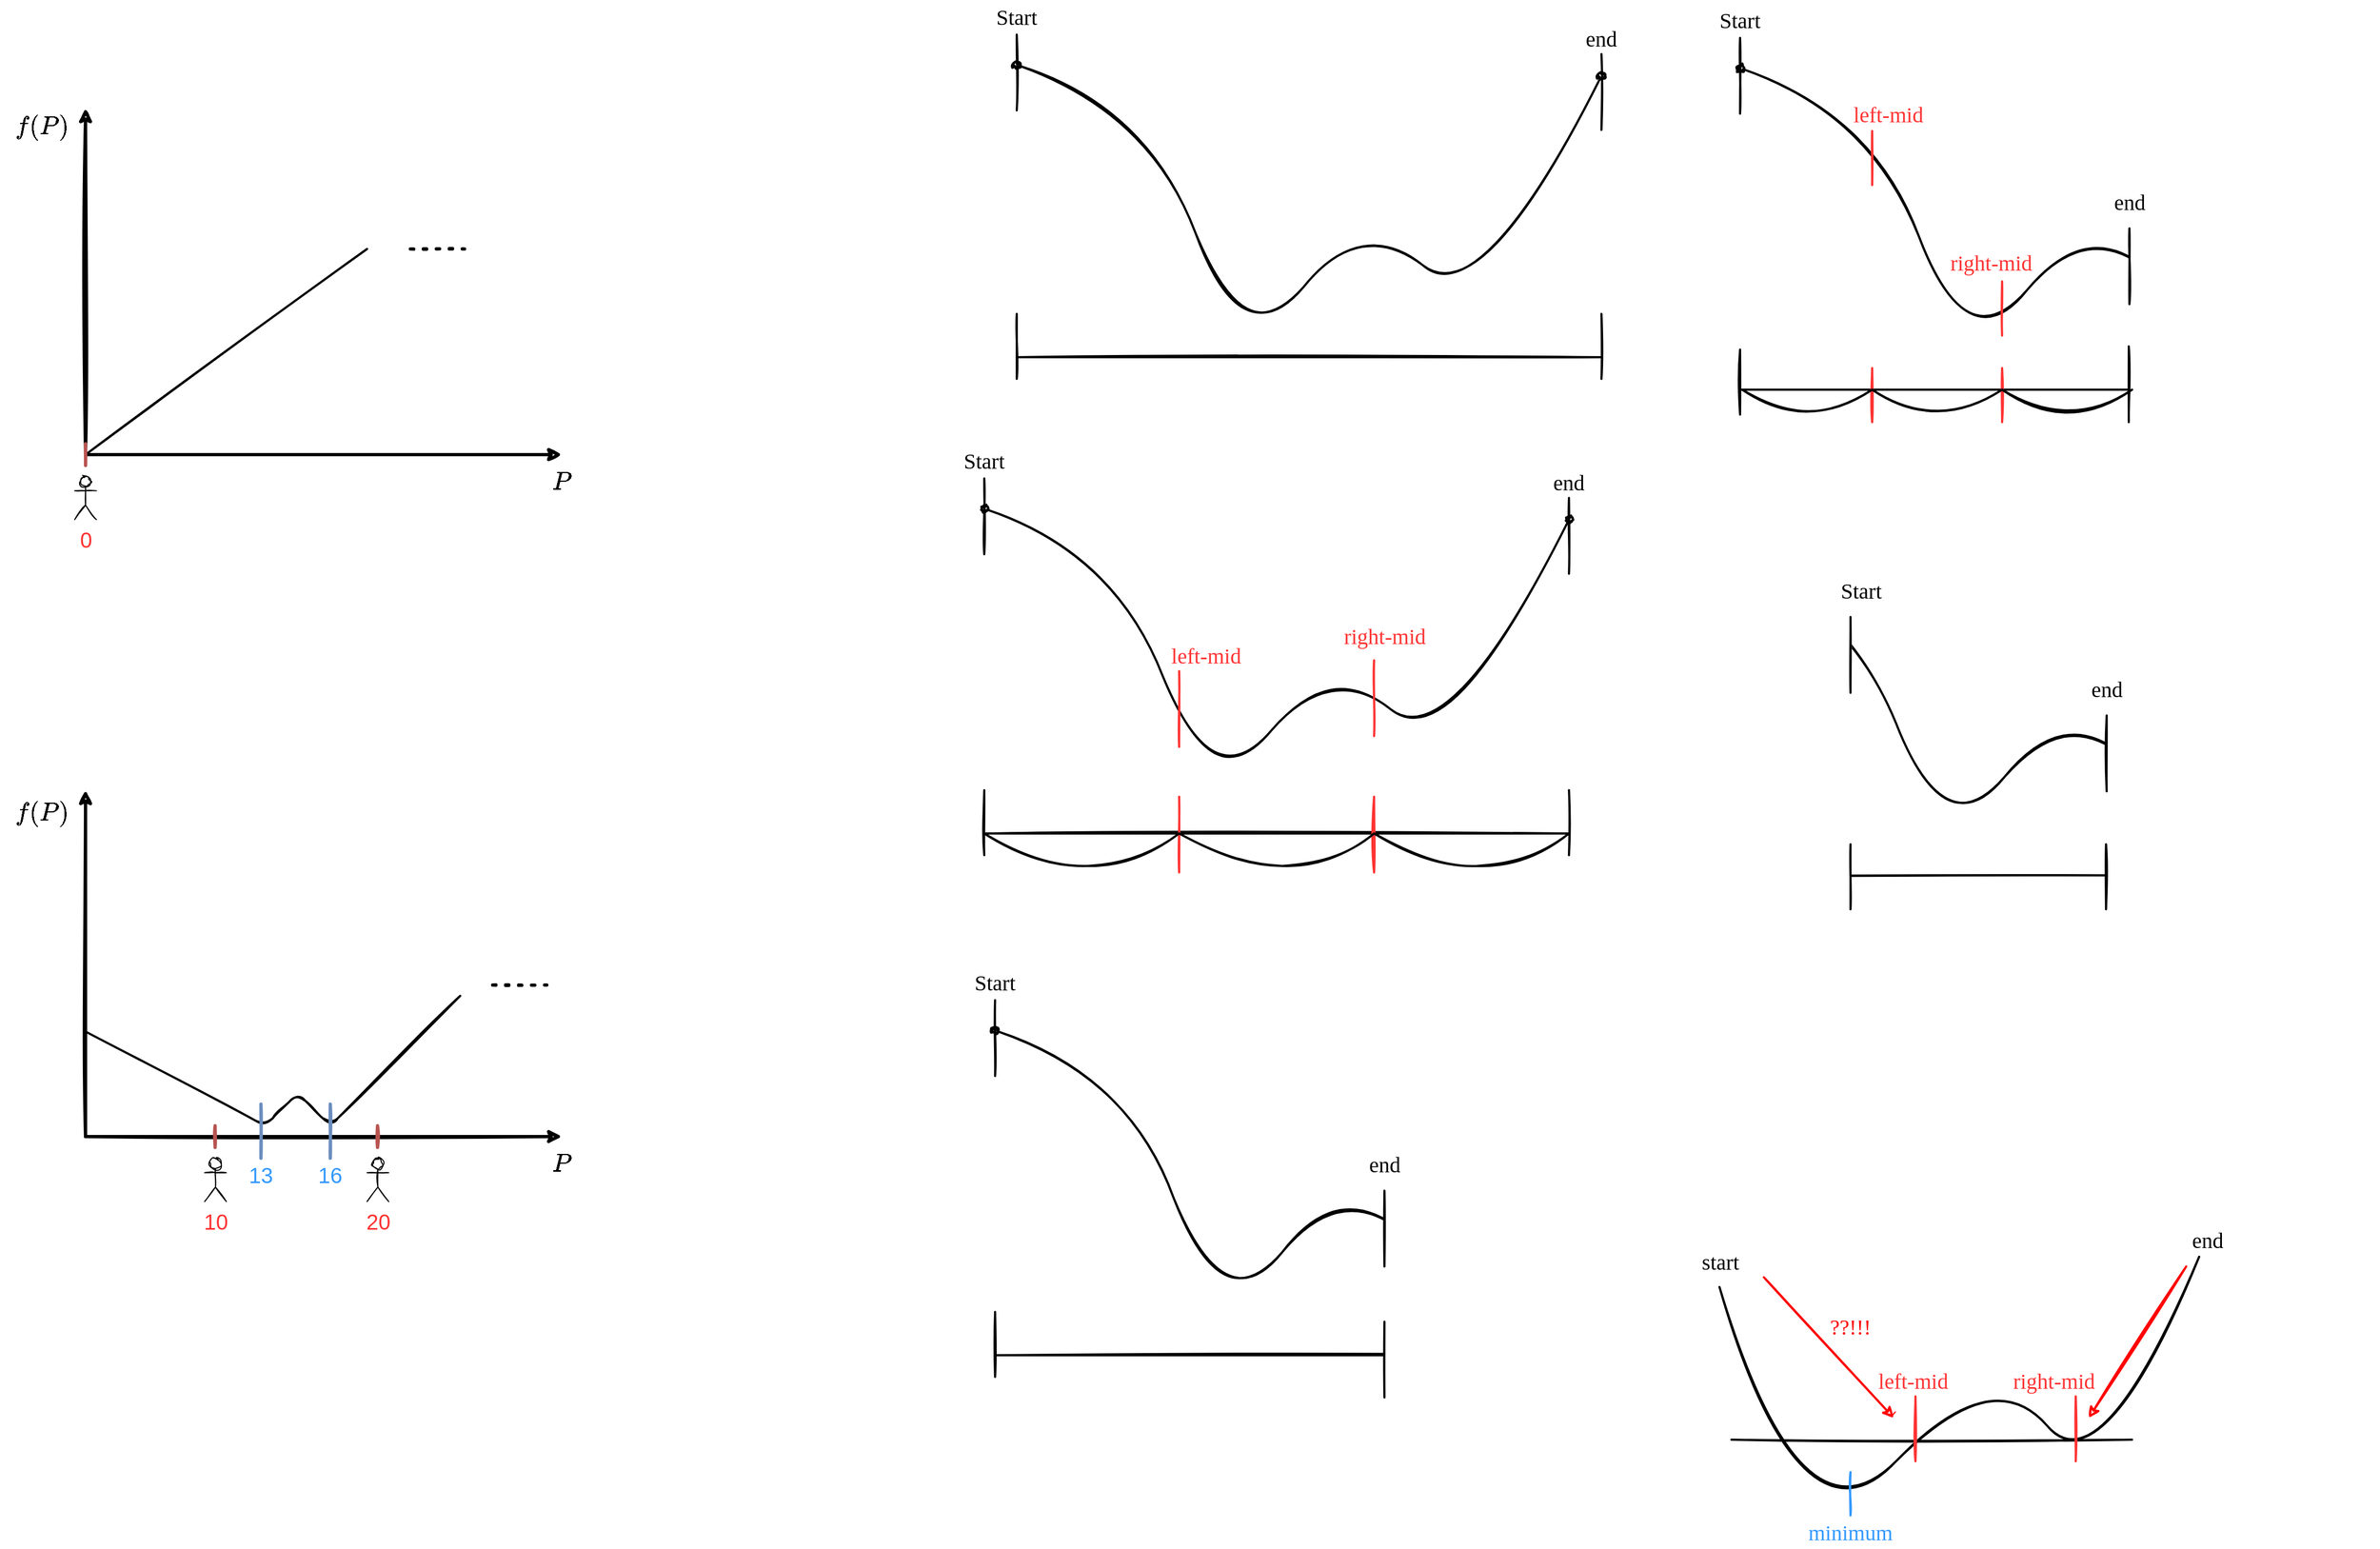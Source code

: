 <mxfile version="16.5.1" type="device"><diagram id="pJmmgKyPdmTOmZ4I_z-B" name="페이지-1"><mxGraphModel dx="716" dy="448" grid="1" gridSize="10" guides="1" tooltips="1" connect="1" arrows="1" fold="1" page="0" pageScale="1" pageWidth="827" pageHeight="1169" math="1" shadow="0"><root><mxCell id="0"/><mxCell id="1" parent="0"/><mxCell id="lRLWym-76nNnTq1Oxf-_-1" value="" style="endArrow=classic;html=1;rounded=0;strokeWidth=3;sketch=1;" edge="1" parent="1"><mxGeometry width="50" height="50" relative="1" as="geometry"><mxPoint x="200" y="440" as="sourcePoint"/><mxPoint x="200" y="120" as="targetPoint"/></mxGeometry></mxCell><mxCell id="lRLWym-76nNnTq1Oxf-_-2" value="" style="endArrow=classic;html=1;rounded=0;strokeWidth=3;sketch=1;" edge="1" parent="1"><mxGeometry width="50" height="50" relative="1" as="geometry"><mxPoint x="200" y="440" as="sourcePoint"/><mxPoint x="640" y="440" as="targetPoint"/></mxGeometry></mxCell><mxCell id="lRLWym-76nNnTq1Oxf-_-3" value="$$f(P)$$" style="text;html=1;strokeColor=none;fillColor=none;align=center;verticalAlign=middle;whiteSpace=wrap;rounded=0;fontSize=20;sketch=1;" vertex="1" parent="1"><mxGeometry x="130" y="122" width="60" height="30" as="geometry"/></mxCell><mxCell id="lRLWym-76nNnTq1Oxf-_-4" value="$$P$$" style="text;html=1;strokeColor=none;fillColor=none;align=center;verticalAlign=middle;whiteSpace=wrap;rounded=0;fontSize=20;sketch=1;" vertex="1" parent="1"><mxGeometry x="610" y="450" width="60" height="30" as="geometry"/></mxCell><mxCell id="lRLWym-76nNnTq1Oxf-_-5" value="" style="endArrow=none;html=1;rounded=0;fontSize=20;strokeWidth=2;sketch=1;" edge="1" parent="1"><mxGeometry width="50" height="50" relative="1" as="geometry"><mxPoint x="200" y="440" as="sourcePoint"/><mxPoint x="460" y="250" as="targetPoint"/></mxGeometry></mxCell><mxCell id="lRLWym-76nNnTq1Oxf-_-6" value="" style="endArrow=none;html=1;rounded=0;fontSize=20;strokeWidth=3;fillColor=#f8cecc;strokeColor=#b85450;sketch=1;" edge="1" parent="1"><mxGeometry width="50" height="50" relative="1" as="geometry"><mxPoint x="200" y="450" as="sourcePoint"/><mxPoint x="200" y="430" as="targetPoint"/></mxGeometry></mxCell><mxCell id="lRLWym-76nNnTq1Oxf-_-7" value="" style="endArrow=classic;html=1;rounded=0;strokeWidth=3;sketch=1;" edge="1" parent="1"><mxGeometry width="50" height="50" relative="1" as="geometry"><mxPoint x="200" y="1070" as="sourcePoint"/><mxPoint x="200" y="750" as="targetPoint"/></mxGeometry></mxCell><mxCell id="lRLWym-76nNnTq1Oxf-_-8" value="" style="endArrow=classic;html=1;rounded=0;strokeWidth=3;sketch=1;" edge="1" parent="1"><mxGeometry width="50" height="50" relative="1" as="geometry"><mxPoint x="200" y="1070" as="sourcePoint"/><mxPoint x="640" y="1070" as="targetPoint"/></mxGeometry></mxCell><mxCell id="lRLWym-76nNnTq1Oxf-_-10" value="$$P$$" style="text;html=1;strokeColor=none;fillColor=none;align=center;verticalAlign=middle;whiteSpace=wrap;rounded=0;fontSize=20;sketch=1;" vertex="1" parent="1"><mxGeometry x="610" y="1080" width="60" height="30" as="geometry"/></mxCell><mxCell id="lRLWym-76nNnTq1Oxf-_-12" value="" style="endArrow=none;html=1;rounded=0;fontSize=20;strokeWidth=3;fillColor=#f8cecc;strokeColor=#b85450;sketch=1;" edge="1" parent="1"><mxGeometry width="50" height="50" relative="1" as="geometry"><mxPoint x="469.66" y="1080" as="sourcePoint"/><mxPoint x="469.66" y="1060" as="targetPoint"/></mxGeometry></mxCell><mxCell id="lRLWym-76nNnTq1Oxf-_-13" value="" style="endArrow=none;html=1;rounded=0;fontSize=20;strokeWidth=3;fillColor=#f8cecc;strokeColor=#b85450;sketch=1;" edge="1" parent="1"><mxGeometry width="50" height="50" relative="1" as="geometry"><mxPoint x="319.66" y="1080" as="sourcePoint"/><mxPoint x="319.66" y="1060" as="targetPoint"/></mxGeometry></mxCell><mxCell id="lRLWym-76nNnTq1Oxf-_-15" value="" style="endArrow=none;dashed=1;html=1;dashPattern=1 3;strokeWidth=3;rounded=0;fontSize=20;sketch=1;" edge="1" parent="1"><mxGeometry width="50" height="50" relative="1" as="geometry"><mxPoint x="500" y="250" as="sourcePoint"/><mxPoint x="550" y="250" as="targetPoint"/></mxGeometry></mxCell><mxCell id="lRLWym-76nNnTq1Oxf-_-19" value="" style="endArrow=none;html=1;fontSize=20;fontColor=#FF3333;strokeWidth=2;rounded=1;sketch=1;" edge="1" parent="1"><mxGeometry width="50" height="50" relative="1" as="geometry"><mxPoint x="200" y="973" as="sourcePoint"/><mxPoint x="546" y="940" as="targetPoint"/><Array as="points"><mxPoint x="366" y="1060"/><mxPoint x="396" y="1030"/><mxPoint x="426" y="1060"/></Array></mxGeometry></mxCell><mxCell id="lRLWym-76nNnTq1Oxf-_-21" value="" style="endArrow=none;dashed=1;html=1;dashPattern=1 3;strokeWidth=3;rounded=0;fontSize=20;sketch=1;" edge="1" parent="1"><mxGeometry width="50" height="50" relative="1" as="geometry"><mxPoint x="576" y="930" as="sourcePoint"/><mxPoint x="626" y="930" as="targetPoint"/></mxGeometry></mxCell><mxCell id="lRLWym-76nNnTq1Oxf-_-23" value="0" style="shape=umlActor;verticalLabelPosition=bottom;verticalAlign=top;html=1;outlineConnect=0;fontSize=20;fontColor=#FF3333;sketch=1;" vertex="1" parent="1"><mxGeometry x="190" y="460" width="20" height="40" as="geometry"/></mxCell><mxCell id="lRLWym-76nNnTq1Oxf-_-24" value="10" style="shape=umlActor;verticalLabelPosition=bottom;verticalAlign=top;html=1;outlineConnect=0;fontSize=20;fontColor=#FF3333;sketch=1;" vertex="1" parent="1"><mxGeometry x="310" y="1090" width="20" height="40" as="geometry"/></mxCell><mxCell id="lRLWym-76nNnTq1Oxf-_-25" value="20" style="shape=umlActor;verticalLabelPosition=bottom;verticalAlign=top;html=1;outlineConnect=0;fontSize=20;fontColor=#FF3333;sketch=1;" vertex="1" parent="1"><mxGeometry x="460" y="1090" width="20" height="40" as="geometry"/></mxCell><mxCell id="lRLWym-76nNnTq1Oxf-_-26" value="" style="endArrow=none;html=1;rounded=1;fontSize=20;fontColor=#FF3333;strokeWidth=3;fillColor=#dae8fc;strokeColor=#6c8ebf;sketch=1;" edge="1" parent="1"><mxGeometry width="50" height="50" relative="1" as="geometry"><mxPoint x="362" y="1090" as="sourcePoint"/><mxPoint x="362" y="1040" as="targetPoint"/></mxGeometry></mxCell><mxCell id="lRLWym-76nNnTq1Oxf-_-27" value="" style="endArrow=none;html=1;rounded=1;fontSize=20;fontColor=#FF3333;strokeWidth=3;fillColor=#dae8fc;strokeColor=#6c8ebf;sketch=1;" edge="1" parent="1"><mxGeometry width="50" height="50" relative="1" as="geometry"><mxPoint x="426" y="1090" as="sourcePoint"/><mxPoint x="426" y="1040" as="targetPoint"/></mxGeometry></mxCell><mxCell id="lRLWym-76nNnTq1Oxf-_-28" value="13" style="text;html=1;strokeColor=none;fillColor=none;align=center;verticalAlign=middle;whiteSpace=wrap;rounded=0;fontSize=20;fontColor=#3399FF;sketch=1;" vertex="1" parent="1"><mxGeometry x="332" y="1090" width="60" height="30" as="geometry"/></mxCell><mxCell id="lRLWym-76nNnTq1Oxf-_-29" value="16" style="text;html=1;strokeColor=none;fillColor=none;align=center;verticalAlign=middle;whiteSpace=wrap;rounded=0;fontSize=20;fontColor=#3399FF;sketch=1;" vertex="1" parent="1"><mxGeometry x="396" y="1090" width="60" height="30" as="geometry"/></mxCell><mxCell id="lRLWym-76nNnTq1Oxf-_-30" value="$$f(P)$$" style="text;html=1;strokeColor=none;fillColor=none;align=center;verticalAlign=middle;whiteSpace=wrap;rounded=0;fontSize=20;sketch=1;" vertex="1" parent="1"><mxGeometry x="130" y="756" width="60" height="30" as="geometry"/></mxCell><mxCell id="lRLWym-76nNnTq1Oxf-_-32" value="" style="curved=1;endArrow=oval;html=1;rounded=1;fontSize=20;fontColor=#3399FF;strokeWidth=2;endFill=1;startArrow=oval;startFill=1;sketch=1;" edge="1" parent="1"><mxGeometry width="50" height="50" relative="1" as="geometry"><mxPoint x="1060" y="80" as="sourcePoint"/><mxPoint x="1600" y="90" as="targetPoint"/><Array as="points"><mxPoint x="1180" y="120"/><mxPoint x="1270" y="350"/><mxPoint x="1380" y="220"/><mxPoint x="1490" y="310"/></Array></mxGeometry></mxCell><mxCell id="lRLWym-76nNnTq1Oxf-_-33" value="" style="endArrow=none;html=1;rounded=1;fontSize=20;fontColor=#3399FF;strokeWidth=2;sketch=1;" edge="1" parent="1"><mxGeometry width="50" height="50" relative="1" as="geometry"><mxPoint x="1060" y="122" as="sourcePoint"/><mxPoint x="1060" y="52" as="targetPoint"/></mxGeometry></mxCell><mxCell id="lRLWym-76nNnTq1Oxf-_-34" value="" style="endArrow=none;html=1;rounded=1;fontSize=20;fontColor=#3399FF;strokeWidth=2;sketch=1;" edge="1" parent="1"><mxGeometry width="50" height="50" relative="1" as="geometry"><mxPoint x="1600" y="140" as="sourcePoint"/><mxPoint x="1600" y="70" as="targetPoint"/></mxGeometry></mxCell><mxCell id="lRLWym-76nNnTq1Oxf-_-35" value="Start" style="text;html=1;strokeColor=none;fillColor=none;align=center;verticalAlign=middle;whiteSpace=wrap;rounded=0;fontSize=20;fontColor=#000000;fontFamily=Comic Sans MS;sketch=1;" vertex="1" parent="1"><mxGeometry x="1030" y="20" width="60" height="30" as="geometry"/></mxCell><mxCell id="lRLWym-76nNnTq1Oxf-_-36" value="end" style="text;html=1;strokeColor=none;fillColor=none;align=center;verticalAlign=middle;whiteSpace=wrap;rounded=0;fontSize=20;fontColor=#000000;fontFamily=Comic Sans MS;sketch=1;" vertex="1" parent="1"><mxGeometry x="1570" y="40" width="60" height="30" as="geometry"/></mxCell><mxCell id="lRLWym-76nNnTq1Oxf-_-41" value="" style="curved=1;endArrow=oval;html=1;rounded=1;fontSize=20;fontColor=#3399FF;strokeWidth=2;endFill=1;startArrow=oval;startFill=1;sketch=1;" edge="1" parent="1"><mxGeometry width="50" height="50" relative="1" as="geometry"><mxPoint x="1030" y="490" as="sourcePoint"/><mxPoint x="1570" y="500" as="targetPoint"/><Array as="points"><mxPoint x="1150" y="530"/><mxPoint x="1240" y="760"/><mxPoint x="1350" y="630"/><mxPoint x="1460" y="720"/></Array></mxGeometry></mxCell><mxCell id="lRLWym-76nNnTq1Oxf-_-42" value="" style="endArrow=none;html=1;rounded=1;fontSize=20;fontColor=#3399FF;strokeWidth=2;sketch=1;" edge="1" parent="1"><mxGeometry width="50" height="50" relative="1" as="geometry"><mxPoint x="1030" y="532" as="sourcePoint"/><mxPoint x="1030" y="462" as="targetPoint"/></mxGeometry></mxCell><mxCell id="lRLWym-76nNnTq1Oxf-_-43" value="" style="endArrow=none;html=1;rounded=1;fontSize=20;fontColor=#3399FF;strokeWidth=2;sketch=1;" edge="1" parent="1"><mxGeometry width="50" height="50" relative="1" as="geometry"><mxPoint x="1570" y="550" as="sourcePoint"/><mxPoint x="1570" y="480" as="targetPoint"/></mxGeometry></mxCell><mxCell id="lRLWym-76nNnTq1Oxf-_-44" value="Start" style="text;html=1;strokeColor=none;fillColor=none;align=center;verticalAlign=middle;whiteSpace=wrap;rounded=0;fontSize=20;fontColor=#000000;fontFamily=Comic Sans MS;sketch=1;" vertex="1" parent="1"><mxGeometry x="1000" y="430" width="60" height="30" as="geometry"/></mxCell><mxCell id="lRLWym-76nNnTq1Oxf-_-45" value="end" style="text;html=1;strokeColor=none;fillColor=none;align=center;verticalAlign=middle;whiteSpace=wrap;rounded=0;fontSize=20;fontColor=#000000;fontFamily=Comic Sans MS;sketch=1;" vertex="1" parent="1"><mxGeometry x="1540" y="450" width="60" height="30" as="geometry"/></mxCell><mxCell id="lRLWym-76nNnTq1Oxf-_-46" value="" style="endArrow=none;html=1;rounded=1;fontFamily=Comic Sans MS;fontSize=20;fontColor=#000000;strokeWidth=2;fillColor=#f8cecc;strokeColor=#FF3333;sketch=1;" edge="1" parent="1"><mxGeometry width="50" height="50" relative="1" as="geometry"><mxPoint x="1210" y="710" as="sourcePoint"/><mxPoint x="1210" y="640" as="targetPoint"/></mxGeometry></mxCell><mxCell id="lRLWym-76nNnTq1Oxf-_-47" value="" style="endArrow=none;html=1;rounded=1;fontFamily=Comic Sans MS;fontSize=20;fontColor=#000000;strokeWidth=2;fillColor=#f8cecc;strokeColor=#FF3333;sketch=1;" edge="1" parent="1"><mxGeometry width="50" height="50" relative="1" as="geometry"><mxPoint x="1390" y="700" as="sourcePoint"/><mxPoint x="1390" y="630" as="targetPoint"/></mxGeometry></mxCell><mxCell id="lRLWym-76nNnTq1Oxf-_-48" value="left-mid" style="text;html=1;strokeColor=none;fillColor=none;align=center;verticalAlign=middle;whiteSpace=wrap;rounded=0;fontSize=20;fontColor=#FF3333;fontFamily=Comic Sans MS;sketch=1;" vertex="1" parent="1"><mxGeometry x="1190" y="610" width="90" height="30" as="geometry"/></mxCell><mxCell id="lRLWym-76nNnTq1Oxf-_-49" value="right-mid" style="text;html=1;strokeColor=none;fillColor=none;align=center;verticalAlign=middle;whiteSpace=wrap;rounded=0;fontSize=20;fontColor=#FF3333;fontFamily=Comic Sans MS;sketch=1;" vertex="1" parent="1"><mxGeometry x="1350" y="592" width="100" height="30" as="geometry"/></mxCell><mxCell id="lRLWym-76nNnTq1Oxf-_-50" value="" style="endArrow=none;html=1;rounded=1;fontFamily=Comic Sans MS;fontSize=20;fontColor=#FF3333;strokeColor=#000000;strokeWidth=2;sketch=1;" edge="1" parent="1"><mxGeometry width="50" height="50" relative="1" as="geometry"><mxPoint x="1060" y="370" as="sourcePoint"/><mxPoint x="1060" y="310" as="targetPoint"/></mxGeometry></mxCell><mxCell id="lRLWym-76nNnTq1Oxf-_-51" value="" style="endArrow=none;html=1;rounded=1;fontFamily=Comic Sans MS;fontSize=20;fontColor=#FF3333;strokeColor=#000000;strokeWidth=2;sketch=1;" edge="1" parent="1"><mxGeometry width="50" height="50" relative="1" as="geometry"><mxPoint x="1600" y="370.0" as="sourcePoint"/><mxPoint x="1600" y="310" as="targetPoint"/></mxGeometry></mxCell><mxCell id="lRLWym-76nNnTq1Oxf-_-52" value="" style="endArrow=none;html=1;rounded=1;fontFamily=Comic Sans MS;fontSize=20;fontColor=#FF3333;strokeColor=#000000;strokeWidth=2;sketch=1;" edge="1" parent="1"><mxGeometry width="50" height="50" relative="1" as="geometry"><mxPoint x="1600" y="350" as="sourcePoint"/><mxPoint x="1060" y="350" as="targetPoint"/></mxGeometry></mxCell><mxCell id="lRLWym-76nNnTq1Oxf-_-53" value="" style="endArrow=none;html=1;rounded=1;fontFamily=Comic Sans MS;fontSize=20;fontColor=#FF3333;strokeColor=#000000;strokeWidth=2;sketch=1;" edge="1" parent="1"><mxGeometry width="50" height="50" relative="1" as="geometry"><mxPoint x="1030" y="810.0" as="sourcePoint"/><mxPoint x="1030" y="750" as="targetPoint"/></mxGeometry></mxCell><mxCell id="lRLWym-76nNnTq1Oxf-_-54" value="" style="endArrow=none;html=1;rounded=1;fontFamily=Comic Sans MS;fontSize=20;fontColor=#FF3333;strokeColor=#000000;strokeWidth=2;sketch=1;" edge="1" parent="1"><mxGeometry width="50" height="50" relative="1" as="geometry"><mxPoint x="1570" y="810.0" as="sourcePoint"/><mxPoint x="1570" y="750" as="targetPoint"/></mxGeometry></mxCell><mxCell id="lRLWym-76nNnTq1Oxf-_-55" value="" style="endArrow=none;html=1;rounded=1;fontFamily=Comic Sans MS;fontSize=20;fontColor=#FF3333;strokeColor=#000000;strokeWidth=2;sketch=1;" edge="1" parent="1"><mxGeometry width="50" height="50" relative="1" as="geometry"><mxPoint x="1570" y="790.0" as="sourcePoint"/><mxPoint x="1030" y="790.0" as="targetPoint"/></mxGeometry></mxCell><mxCell id="lRLWym-76nNnTq1Oxf-_-59" value="" style="endArrow=none;html=1;rounded=1;fontFamily=Comic Sans MS;fontSize=20;fontColor=#000000;strokeWidth=2;fillColor=#f8cecc;strokeColor=#FF3333;sketch=1;" edge="1" parent="1"><mxGeometry width="50" height="50" relative="1" as="geometry"><mxPoint x="1210" y="826" as="sourcePoint"/><mxPoint x="1210" y="756" as="targetPoint"/></mxGeometry></mxCell><mxCell id="lRLWym-76nNnTq1Oxf-_-60" value="" style="endArrow=none;html=1;rounded=1;fontFamily=Comic Sans MS;fontSize=20;fontColor=#000000;strokeWidth=2;fillColor=#f8cecc;strokeColor=#FF3333;sketch=1;" edge="1" parent="1"><mxGeometry width="50" height="50" relative="1" as="geometry"><mxPoint x="1390" y="826" as="sourcePoint"/><mxPoint x="1390" y="756" as="targetPoint"/></mxGeometry></mxCell><mxCell id="lRLWym-76nNnTq1Oxf-_-61" value="" style="curved=1;endArrow=none;html=1;rounded=1;fontFamily=Comic Sans MS;fontSize=20;fontColor=#FF3333;strokeColor=#000000;strokeWidth=2;endFill=0;sketch=1;" edge="1" parent="1"><mxGeometry width="50" height="50" relative="1" as="geometry"><mxPoint x="1030" y="790" as="sourcePoint"/><mxPoint x="1210" y="790" as="targetPoint"/><Array as="points"><mxPoint x="1080" y="820"/><mxPoint x="1170" y="820"/></Array></mxGeometry></mxCell><mxCell id="lRLWym-76nNnTq1Oxf-_-63" value="" style="curved=1;endArrow=none;html=1;rounded=1;fontFamily=Comic Sans MS;fontSize=20;fontColor=#FF3333;strokeColor=#000000;strokeWidth=2;endFill=0;sketch=1;" edge="1" parent="1"><mxGeometry width="50" height="50" relative="1" as="geometry"><mxPoint x="1210" y="790" as="sourcePoint"/><mxPoint x="1390" y="790" as="targetPoint"/><Array as="points"><mxPoint x="1260" y="820"/><mxPoint x="1350" y="820"/></Array></mxGeometry></mxCell><mxCell id="lRLWym-76nNnTq1Oxf-_-64" value="" style="curved=1;endArrow=none;html=1;rounded=1;fontFamily=Comic Sans MS;fontSize=20;fontColor=#FF3333;strokeColor=#000000;strokeWidth=2;endFill=0;sketch=1;" edge="1" parent="1"><mxGeometry width="50" height="50" relative="1" as="geometry"><mxPoint x="1390" y="790" as="sourcePoint"/><mxPoint x="1570" y="790" as="targetPoint"/><Array as="points"><mxPoint x="1440" y="820"/><mxPoint x="1530" y="820"/></Array></mxGeometry></mxCell><mxCell id="lRLWym-76nNnTq1Oxf-_-84" value="" style="curved=1;endArrow=oval;html=1;rounded=1;fontSize=20;fontColor=#3399FF;strokeWidth=2;endFill=1;startArrow=oval;startFill=1;sketch=1;" edge="1" parent="1"><mxGeometry width="50" height="50" relative="1" as="geometry"><mxPoint x="1040" y="972" as="sourcePoint"/><mxPoint x="1580" y="982" as="targetPoint"/><Array as="points"><mxPoint x="1160" y="1012"/><mxPoint x="1250" y="1242"/><mxPoint x="1360" y="1112"/><mxPoint x="1470" y="1202"/></Array></mxGeometry></mxCell><mxCell id="lRLWym-76nNnTq1Oxf-_-85" value="" style="endArrow=none;html=1;rounded=1;fontSize=20;fontColor=#3399FF;strokeWidth=2;sketch=1;" edge="1" parent="1"><mxGeometry width="50" height="50" relative="1" as="geometry"><mxPoint x="1040" y="1014" as="sourcePoint"/><mxPoint x="1040" y="944" as="targetPoint"/></mxGeometry></mxCell><mxCell id="lRLWym-76nNnTq1Oxf-_-87" value="Start" style="text;html=1;strokeColor=none;fillColor=none;align=center;verticalAlign=middle;whiteSpace=wrap;rounded=0;fontSize=20;fontColor=#000000;fontFamily=Comic Sans MS;sketch=1;" vertex="1" parent="1"><mxGeometry x="1010" y="912" width="60" height="30" as="geometry"/></mxCell><mxCell id="lRLWym-76nNnTq1Oxf-_-93" value="" style="endArrow=none;html=1;rounded=1;fontFamily=Comic Sans MS;fontSize=20;fontColor=#FF3333;strokeColor=#000000;strokeWidth=2;sketch=1;" edge="1" parent="1"><mxGeometry width="50" height="50" relative="1" as="geometry"><mxPoint x="1040" y="1292" as="sourcePoint"/><mxPoint x="1040" y="1232" as="targetPoint"/></mxGeometry></mxCell><mxCell id="lRLWym-76nNnTq1Oxf-_-94" value="" style="endArrow=none;html=1;rounded=1;fontFamily=Comic Sans MS;fontSize=20;fontColor=#FF3333;strokeColor=#000000;strokeWidth=2;sketch=1;" edge="1" parent="1"><mxGeometry width="50" height="50" relative="1" as="geometry"><mxPoint x="1580" y="1292" as="sourcePoint"/><mxPoint x="1580" y="1232" as="targetPoint"/></mxGeometry></mxCell><mxCell id="lRLWym-76nNnTq1Oxf-_-95" value="" style="endArrow=none;html=1;rounded=1;fontFamily=Comic Sans MS;fontSize=20;fontColor=#FF3333;strokeColor=#000000;strokeWidth=2;sketch=1;" edge="1" parent="1"><mxGeometry width="50" height="50" relative="1" as="geometry"><mxPoint x="1580" y="1272" as="sourcePoint"/><mxPoint x="1040" y="1272" as="targetPoint"/></mxGeometry></mxCell><mxCell id="lRLWym-76nNnTq1Oxf-_-100" value="" style="curved=1;endArrow=none;html=1;rounded=1;fontFamily=Comic Sans MS;fontSize=20;fontColor=#FF3333;strokeColor=#000000;strokeWidth=2;endFill=0;sketch=1;" edge="1" parent="1"><mxGeometry width="50" height="50" relative="1" as="geometry"><mxPoint x="1400" y="1272" as="sourcePoint"/><mxPoint x="1580" y="1272" as="targetPoint"/><Array as="points"><mxPoint x="1450" y="1302"/><mxPoint x="1540" y="1302"/></Array></mxGeometry></mxCell><mxCell id="lRLWym-76nNnTq1Oxf-_-101" value="" style="rounded=0;whiteSpace=wrap;html=1;fontFamily=Comic Sans MS;fontSize=20;fontColor=#000000;strokeColor=none;sketch=1;" vertex="1" parent="1"><mxGeometry x="1399" y="965" width="231" height="372" as="geometry"/></mxCell><mxCell id="lRLWym-76nNnTq1Oxf-_-86" value="" style="endArrow=none;html=1;rounded=1;fontSize=20;fontColor=#3399FF;strokeWidth=2;sketch=1;" edge="1" parent="1"><mxGeometry width="50" height="50" relative="1" as="geometry"><mxPoint x="1399.58" y="1190" as="sourcePoint"/><mxPoint x="1399.58" y="1120" as="targetPoint"/></mxGeometry></mxCell><mxCell id="lRLWym-76nNnTq1Oxf-_-92" value="end" style="text;html=1;strokeColor=none;fillColor=none;align=center;verticalAlign=middle;whiteSpace=wrap;rounded=0;fontSize=20;fontColor=#000000;fontFamily=Comic Sans MS;sketch=1;" vertex="1" parent="1"><mxGeometry x="1350" y="1080" width="100" height="30" as="geometry"/></mxCell><mxCell id="lRLWym-76nNnTq1Oxf-_-102" value="" style="endArrow=none;html=1;rounded=1;fontSize=20;fontColor=#3399FF;strokeWidth=2;sketch=1;" edge="1" parent="1"><mxGeometry width="50" height="50" relative="1" as="geometry"><mxPoint x="1399.58" y="1311" as="sourcePoint"/><mxPoint x="1399.58" y="1241" as="targetPoint"/></mxGeometry></mxCell><mxCell id="lRLWym-76nNnTq1Oxf-_-103" value="" style="curved=1;endArrow=oval;html=1;rounded=1;fontSize=20;fontColor=#3399FF;strokeWidth=2;endFill=1;startArrow=oval;startFill=1;sketch=1;" edge="1" parent="1"><mxGeometry width="50" height="50" relative="1" as="geometry"><mxPoint x="1728" y="83" as="sourcePoint"/><mxPoint x="2268" y="93" as="targetPoint"/><Array as="points"><mxPoint x="1848" y="123"/><mxPoint x="1938" y="353"/><mxPoint x="2048" y="223"/><mxPoint x="2158" y="313"/></Array></mxGeometry></mxCell><mxCell id="lRLWym-76nNnTq1Oxf-_-104" value="" style="endArrow=none;html=1;rounded=1;fontSize=20;fontColor=#3399FF;strokeWidth=2;sketch=1;" edge="1" parent="1"><mxGeometry width="50" height="50" relative="1" as="geometry"><mxPoint x="1728" y="125" as="sourcePoint"/><mxPoint x="1728" y="55" as="targetPoint"/></mxGeometry></mxCell><mxCell id="lRLWym-76nNnTq1Oxf-_-105" value="Start" style="text;html=1;strokeColor=none;fillColor=none;align=center;verticalAlign=middle;whiteSpace=wrap;rounded=0;fontSize=20;fontColor=#000000;fontFamily=Comic Sans MS;sketch=1;" vertex="1" parent="1"><mxGeometry x="1698" y="23" width="60" height="30" as="geometry"/></mxCell><mxCell id="lRLWym-76nNnTq1Oxf-_-106" value="" style="endArrow=none;html=1;rounded=1;fontFamily=Comic Sans MS;fontSize=20;fontColor=#FF3333;strokeColor=#000000;strokeWidth=2;sketch=1;" edge="1" parent="1"><mxGeometry width="50" height="50" relative="1" as="geometry"><mxPoint x="1728" y="403" as="sourcePoint"/><mxPoint x="1728" y="343" as="targetPoint"/></mxGeometry></mxCell><mxCell id="lRLWym-76nNnTq1Oxf-_-107" value="" style="endArrow=none;html=1;rounded=1;fontFamily=Comic Sans MS;fontSize=20;fontColor=#FF3333;strokeColor=#000000;strokeWidth=2;sketch=1;" edge="1" parent="1"><mxGeometry width="50" height="50" relative="1" as="geometry"><mxPoint x="2268" y="403" as="sourcePoint"/><mxPoint x="2268" y="343" as="targetPoint"/></mxGeometry></mxCell><mxCell id="lRLWym-76nNnTq1Oxf-_-108" value="" style="endArrow=none;html=1;rounded=1;fontFamily=Comic Sans MS;fontSize=20;fontColor=#FF3333;strokeColor=#000000;strokeWidth=2;sketch=1;" edge="1" parent="1"><mxGeometry width="50" height="50" relative="1" as="geometry"><mxPoint x="2268" y="380" as="sourcePoint"/><mxPoint x="1728" y="380" as="targetPoint"/></mxGeometry></mxCell><mxCell id="lRLWym-76nNnTq1Oxf-_-109" value="" style="curved=1;endArrow=none;html=1;rounded=1;fontFamily=Comic Sans MS;fontSize=20;fontColor=#FF3333;strokeColor=#000000;strokeWidth=2;endFill=0;sketch=1;" edge="1" parent="1"><mxGeometry width="50" height="50" relative="1" as="geometry"><mxPoint x="2088" y="383" as="sourcePoint"/><mxPoint x="2268" y="383" as="targetPoint"/><Array as="points"><mxPoint x="2138" y="413"/><mxPoint x="2228" y="413"/></Array></mxGeometry></mxCell><mxCell id="lRLWym-76nNnTq1Oxf-_-110" value="" style="rounded=0;whiteSpace=wrap;html=1;fontFamily=Comic Sans MS;fontSize=20;fontColor=#000000;strokeColor=none;sketch=1;" vertex="1" parent="1"><mxGeometry x="2087" y="76" width="231" height="372" as="geometry"/></mxCell><mxCell id="lRLWym-76nNnTq1Oxf-_-111" value="" style="endArrow=none;html=1;rounded=1;fontSize=20;fontColor=#3399FF;strokeWidth=2;sketch=1;" edge="1" parent="1"><mxGeometry width="50" height="50" relative="1" as="geometry"><mxPoint x="2087.58" y="301" as="sourcePoint"/><mxPoint x="2087.58" y="231" as="targetPoint"/></mxGeometry></mxCell><mxCell id="lRLWym-76nNnTq1Oxf-_-112" value="end" style="text;html=1;strokeColor=none;fillColor=none;align=center;verticalAlign=middle;whiteSpace=wrap;rounded=0;fontSize=20;fontColor=#000000;fontFamily=Comic Sans MS;sketch=1;" vertex="1" parent="1"><mxGeometry x="2038" y="191" width="100" height="30" as="geometry"/></mxCell><mxCell id="lRLWym-76nNnTq1Oxf-_-113" value="" style="endArrow=none;html=1;rounded=1;fontSize=20;fontColor=#3399FF;strokeWidth=2;sketch=1;" edge="1" parent="1"><mxGeometry width="50" height="50" relative="1" as="geometry"><mxPoint x="2087" y="410" as="sourcePoint"/><mxPoint x="2087" y="340" as="targetPoint"/></mxGeometry></mxCell><mxCell id="lRLWym-76nNnTq1Oxf-_-114" value="" style="endArrow=none;html=1;rounded=1;fontFamily=Comic Sans MS;fontSize=20;fontColor=#000000;strokeColor=#FF3333;strokeWidth=2;fillColor=#f8cecc;sketch=1;" edge="1" parent="1"><mxGeometry width="50" height="50" relative="1" as="geometry"><mxPoint x="1850" y="410" as="sourcePoint"/><mxPoint x="1850" y="360" as="targetPoint"/></mxGeometry></mxCell><mxCell id="lRLWym-76nNnTq1Oxf-_-115" value="" style="endArrow=none;html=1;rounded=1;fontFamily=Comic Sans MS;fontSize=20;fontColor=#000000;strokeColor=#FF3333;strokeWidth=2;fillColor=#f8cecc;sketch=1;" edge="1" parent="1"><mxGeometry width="50" height="50" relative="1" as="geometry"><mxPoint x="1970" y="410" as="sourcePoint"/><mxPoint x="1970" y="360" as="targetPoint"/></mxGeometry></mxCell><mxCell id="lRLWym-76nNnTq1Oxf-_-116" value="" style="curved=1;endArrow=none;html=1;rounded=1;fontFamily=Comic Sans MS;fontSize=20;fontColor=#000000;strokeColor=#000000;strokeWidth=2;endFill=0;sketch=1;" edge="1" parent="1"><mxGeometry width="50" height="50" relative="1" as="geometry"><mxPoint x="1730" y="380" as="sourcePoint"/><mxPoint x="1850" y="380" as="targetPoint"/><Array as="points"><mxPoint x="1790" y="420"/></Array></mxGeometry></mxCell><mxCell id="lRLWym-76nNnTq1Oxf-_-117" value="" style="curved=1;endArrow=none;html=1;rounded=1;fontFamily=Comic Sans MS;fontSize=20;fontColor=#000000;strokeColor=#000000;strokeWidth=2;endFill=0;sketch=1;" edge="1" parent="1"><mxGeometry width="50" height="50" relative="1" as="geometry"><mxPoint x="1850" y="380" as="sourcePoint"/><mxPoint x="1970" y="380" as="targetPoint"/><Array as="points"><mxPoint x="1910" y="420"/></Array></mxGeometry></mxCell><mxCell id="lRLWym-76nNnTq1Oxf-_-118" value="" style="curved=1;endArrow=none;html=1;rounded=1;fontFamily=Comic Sans MS;fontSize=20;fontColor=#000000;strokeColor=#000000;strokeWidth=2;endFill=0;sketch=1;" edge="1" parent="1"><mxGeometry width="50" height="50" relative="1" as="geometry"><mxPoint x="1970" y="380" as="sourcePoint"/><mxPoint x="2090" y="380" as="targetPoint"/><Array as="points"><mxPoint x="2030" y="420"/></Array></mxGeometry></mxCell><mxCell id="lRLWym-76nNnTq1Oxf-_-119" value="" style="endArrow=none;html=1;rounded=1;fontFamily=Comic Sans MS;fontSize=20;fontColor=#000000;strokeColor=#FF3333;strokeWidth=2;fillColor=#f8cecc;sketch=1;" edge="1" parent="1"><mxGeometry width="50" height="50" relative="1" as="geometry"><mxPoint x="1850" y="191" as="sourcePoint"/><mxPoint x="1850" y="141" as="targetPoint"/></mxGeometry></mxCell><mxCell id="lRLWym-76nNnTq1Oxf-_-120" value="" style="endArrow=none;html=1;rounded=1;fontFamily=Comic Sans MS;fontSize=20;fontColor=#000000;strokeColor=#FF3333;strokeWidth=2;fillColor=#f8cecc;sketch=1;" edge="1" parent="1"><mxGeometry width="50" height="50" relative="1" as="geometry"><mxPoint x="1970" y="330" as="sourcePoint"/><mxPoint x="1970" y="280" as="targetPoint"/></mxGeometry></mxCell><mxCell id="lRLWym-76nNnTq1Oxf-_-121" value="left-mid" style="text;html=1;strokeColor=none;fillColor=none;align=center;verticalAlign=middle;whiteSpace=wrap;rounded=0;fontSize=20;fontColor=#FF3333;fontFamily=Comic Sans MS;sketch=1;" vertex="1" parent="1"><mxGeometry x="1820" y="110" width="90" height="30" as="geometry"/></mxCell><mxCell id="lRLWym-76nNnTq1Oxf-_-122" value="right-mid" style="text;html=1;strokeColor=none;fillColor=none;align=center;verticalAlign=middle;whiteSpace=wrap;rounded=0;fontSize=20;fontColor=#FF3333;fontFamily=Comic Sans MS;sketch=1;" vertex="1" parent="1"><mxGeometry x="1910" y="247" width="100" height="30" as="geometry"/></mxCell><mxCell id="lRLWym-76nNnTq1Oxf-_-123" value="" style="curved=1;endArrow=oval;html=1;rounded=1;fontSize=20;fontColor=#3399FF;strokeWidth=2;endFill=1;startArrow=oval;startFill=1;sketch=1;" edge="1" parent="1"><mxGeometry width="50" height="50" relative="1" as="geometry"><mxPoint x="1707" y="533" as="sourcePoint"/><mxPoint x="2247" y="543" as="targetPoint"/><Array as="points"><mxPoint x="1827" y="573"/><mxPoint x="1917" y="803"/><mxPoint x="2027" y="673"/><mxPoint x="2137" y="763"/></Array></mxGeometry></mxCell><mxCell id="lRLWym-76nNnTq1Oxf-_-127" value="" style="endArrow=none;html=1;rounded=1;fontFamily=Comic Sans MS;fontSize=20;fontColor=#FF3333;strokeColor=#000000;strokeWidth=2;sketch=1;" edge="1" parent="1"><mxGeometry width="50" height="50" relative="1" as="geometry"><mxPoint x="2247" y="853" as="sourcePoint"/><mxPoint x="2247" y="793" as="targetPoint"/></mxGeometry></mxCell><mxCell id="lRLWym-76nNnTq1Oxf-_-128" value="" style="endArrow=none;html=1;rounded=1;fontFamily=Comic Sans MS;fontSize=20;fontColor=#FF3333;strokeColor=#000000;strokeWidth=2;sketch=1;" edge="1" parent="1"><mxGeometry width="50" height="50" relative="1" as="geometry"><mxPoint x="2247" y="830" as="sourcePoint"/><mxPoint x="1707" y="830" as="targetPoint"/></mxGeometry></mxCell><mxCell id="lRLWym-76nNnTq1Oxf-_-129" value="" style="curved=1;endArrow=none;html=1;rounded=1;fontFamily=Comic Sans MS;fontSize=20;fontColor=#FF3333;strokeColor=#000000;strokeWidth=2;endFill=0;sketch=1;" edge="1" parent="1"><mxGeometry width="50" height="50" relative="1" as="geometry"><mxPoint x="2067" y="833" as="sourcePoint"/><mxPoint x="2247" y="833" as="targetPoint"/><Array as="points"><mxPoint x="2117" y="863"/><mxPoint x="2207" y="863"/></Array></mxGeometry></mxCell><mxCell id="lRLWym-76nNnTq1Oxf-_-130" value="" style="rounded=0;whiteSpace=wrap;html=1;fontFamily=Comic Sans MS;fontSize=20;fontColor=#000000;strokeColor=none;sketch=1;" vertex="1" parent="1"><mxGeometry x="2066" y="526" width="231" height="372" as="geometry"/></mxCell><mxCell id="lRLWym-76nNnTq1Oxf-_-131" value="" style="endArrow=none;html=1;rounded=1;fontSize=20;fontColor=#3399FF;strokeWidth=2;sketch=1;" edge="1" parent="1"><mxGeometry width="50" height="50" relative="1" as="geometry"><mxPoint x="2066.58" y="751" as="sourcePoint"/><mxPoint x="2066.58" y="681" as="targetPoint"/></mxGeometry></mxCell><mxCell id="lRLWym-76nNnTq1Oxf-_-132" value="end" style="text;html=1;strokeColor=none;fillColor=none;align=center;verticalAlign=middle;whiteSpace=wrap;rounded=0;fontSize=20;fontColor=#000000;fontFamily=Comic Sans MS;sketch=1;" vertex="1" parent="1"><mxGeometry x="2017" y="641" width="100" height="30" as="geometry"/></mxCell><mxCell id="lRLWym-76nNnTq1Oxf-_-133" value="" style="endArrow=none;html=1;rounded=1;fontSize=20;fontColor=#3399FF;strokeWidth=2;sketch=1;" edge="1" parent="1"><mxGeometry width="50" height="50" relative="1" as="geometry"><mxPoint x="2066" y="860" as="sourcePoint"/><mxPoint x="2066" y="800" as="targetPoint"/></mxGeometry></mxCell><mxCell id="lRLWym-76nNnTq1Oxf-_-136" value="" style="curved=1;endArrow=none;html=1;rounded=1;fontFamily=Comic Sans MS;fontSize=20;fontColor=#000000;strokeColor=#000000;strokeWidth=2;endFill=0;sketch=1;" edge="1" parent="1"><mxGeometry width="50" height="50" relative="1" as="geometry"><mxPoint x="1709" y="830" as="sourcePoint"/><mxPoint x="1829" y="830" as="targetPoint"/><Array as="points"><mxPoint x="1769" y="870"/></Array></mxGeometry></mxCell><mxCell id="lRLWym-76nNnTq1Oxf-_-143" value="" style="rounded=0;whiteSpace=wrap;html=1;fontFamily=Comic Sans MS;fontSize=20;fontColor=#000000;strokeColor=none;sketch=1;" vertex="1" parent="1"><mxGeometry x="1700" y="510" width="130" height="350" as="geometry"/></mxCell><mxCell id="lRLWym-76nNnTq1Oxf-_-125" value="Start" style="text;html=1;strokeColor=none;fillColor=none;align=center;verticalAlign=middle;whiteSpace=wrap;rounded=0;fontSize=20;fontColor=#000000;fontFamily=Comic Sans MS;sketch=1;" vertex="1" parent="1"><mxGeometry x="1810" y="550" width="60" height="30" as="geometry"/></mxCell><mxCell id="lRLWym-76nNnTq1Oxf-_-124" value="" style="endArrow=none;html=1;rounded=1;fontSize=20;fontColor=#3399FF;strokeWidth=2;sketch=1;" edge="1" parent="1"><mxGeometry width="50" height="50" relative="1" as="geometry"><mxPoint x="1830" y="660" as="sourcePoint"/><mxPoint x="1830" y="590" as="targetPoint"/></mxGeometry></mxCell><mxCell id="lRLWym-76nNnTq1Oxf-_-126" value="" style="endArrow=none;html=1;rounded=1;fontFamily=Comic Sans MS;fontSize=20;fontColor=#FF3333;strokeColor=#000000;strokeWidth=2;sketch=1;" edge="1" parent="1"><mxGeometry width="50" height="50" relative="1" as="geometry"><mxPoint x="1830" y="860" as="sourcePoint"/><mxPoint x="1830" y="800" as="targetPoint"/></mxGeometry></mxCell><mxCell id="lRLWym-76nNnTq1Oxf-_-145" value="" style="curved=1;endArrow=none;html=1;rounded=1;fontFamily=Comic Sans MS;fontSize=20;fontColor=#000000;strokeColor=#000000;strokeWidth=2;endFill=0;sketch=1;" edge="1" parent="1"><mxGeometry width="50" height="50" relative="1" as="geometry"><mxPoint x="1709" y="1209" as="sourcePoint"/><mxPoint x="2152" y="1181" as="targetPoint"/><Array as="points"><mxPoint x="1784" y="1461"/><mxPoint x="1961" y="1278"/><mxPoint x="2062" y="1396"/></Array></mxGeometry></mxCell><mxCell id="lRLWym-76nNnTq1Oxf-_-146" value="" style="endArrow=none;html=1;rounded=1;fontFamily=Comic Sans MS;fontSize=20;fontColor=#000000;strokeColor=#000000;strokeWidth=2;sketch=1;" edge="1" parent="1"><mxGeometry width="50" height="50" relative="1" as="geometry"><mxPoint x="1720" y="1350" as="sourcePoint"/><mxPoint x="2090" y="1350" as="targetPoint"/></mxGeometry></mxCell><mxCell id="lRLWym-76nNnTq1Oxf-_-147" value="start" style="text;html=1;strokeColor=none;fillColor=none;align=center;verticalAlign=middle;whiteSpace=wrap;rounded=0;fontFamily=Comic Sans MS;fontSize=20;fontColor=#000000;sketch=1;" vertex="1" parent="1"><mxGeometry x="1680" y="1170" width="60" height="30" as="geometry"/></mxCell><mxCell id="lRLWym-76nNnTq1Oxf-_-148" value="end" style="text;html=1;strokeColor=none;fillColor=none;align=center;verticalAlign=middle;whiteSpace=wrap;rounded=0;fontFamily=Comic Sans MS;fontSize=20;fontColor=#000000;sketch=1;" vertex="1" parent="1"><mxGeometry x="2130" y="1150" width="60" height="30" as="geometry"/></mxCell><mxCell id="lRLWym-76nNnTq1Oxf-_-149" value="" style="endArrow=none;html=1;rounded=1;fontFamily=Comic Sans MS;fontSize=20;fontColor=#000000;strokeColor=#FF3333;strokeWidth=2;sketch=1;" edge="1" parent="1"><mxGeometry width="50" height="50" relative="1" as="geometry"><mxPoint x="1890" y="1370" as="sourcePoint"/><mxPoint x="1890" y="1310" as="targetPoint"/></mxGeometry></mxCell><mxCell id="lRLWym-76nNnTq1Oxf-_-150" value="" style="endArrow=none;html=1;rounded=1;fontFamily=Comic Sans MS;fontSize=20;fontColor=#000000;strokeColor=#FF3333;strokeWidth=2;sketch=1;" edge="1" parent="1"><mxGeometry width="50" height="50" relative="1" as="geometry"><mxPoint x="2038" y="1370" as="sourcePoint"/><mxPoint x="2038" y="1310" as="targetPoint"/></mxGeometry></mxCell><mxCell id="lRLWym-76nNnTq1Oxf-_-151" value="right-mid" style="text;html=1;strokeColor=none;fillColor=none;align=center;verticalAlign=middle;whiteSpace=wrap;rounded=0;fontFamily=Comic Sans MS;fontSize=20;fontColor=#FF3333;sketch=1;" vertex="1" parent="1"><mxGeometry x="1970" y="1280" width="96" height="30" as="geometry"/></mxCell><mxCell id="lRLWym-76nNnTq1Oxf-_-152" value="left-mid" style="text;html=1;strokeColor=none;fillColor=none;align=center;verticalAlign=middle;whiteSpace=wrap;rounded=0;fontFamily=Comic Sans MS;fontSize=20;fontColor=#FF3333;sketch=1;" vertex="1" parent="1"><mxGeometry x="1840" y="1280" width="96" height="30" as="geometry"/></mxCell><mxCell id="lRLWym-76nNnTq1Oxf-_-153" value="" style="endArrow=none;html=1;rounded=1;fontFamily=Comic Sans MS;fontSize=20;fontColor=#3399FF;strokeColor=#3399FF;strokeWidth=2;sketch=1;" edge="1" parent="1"><mxGeometry width="50" height="50" relative="1" as="geometry"><mxPoint x="1830" y="1420" as="sourcePoint"/><mxPoint x="1830" y="1380" as="targetPoint"/></mxGeometry></mxCell><mxCell id="lRLWym-76nNnTq1Oxf-_-154" value="minimum" style="text;html=1;strokeColor=none;fillColor=none;align=center;verticalAlign=middle;whiteSpace=wrap;rounded=0;fontFamily=Comic Sans MS;fontSize=20;fontColor=#3399FF;sketch=1;" vertex="1" parent="1"><mxGeometry x="1800" y="1420" width="60" height="30" as="geometry"/></mxCell><mxCell id="lRLWym-76nNnTq1Oxf-_-155" value="" style="endArrow=classic;html=1;rounded=1;fontFamily=Comic Sans MS;fontSize=20;fontColor=#3399FF;strokeColor=#FF0000;strokeWidth=2;sketch=1;" edge="1" parent="1"><mxGeometry width="50" height="50" relative="1" as="geometry"><mxPoint x="1750" y="1200" as="sourcePoint"/><mxPoint x="1870" y="1330" as="targetPoint"/></mxGeometry></mxCell><mxCell id="lRLWym-76nNnTq1Oxf-_-156" value="" style="endArrow=classic;html=1;rounded=1;fontFamily=Comic Sans MS;fontSize=20;fontColor=#3399FF;strokeColor=#FF0000;strokeWidth=2;sketch=1;" edge="1" parent="1"><mxGeometry width="50" height="50" relative="1" as="geometry"><mxPoint x="2140" y="1190" as="sourcePoint"/><mxPoint x="2050" y="1330" as="targetPoint"/></mxGeometry></mxCell><mxCell id="lRLWym-76nNnTq1Oxf-_-157" value="??!!!" style="text;html=1;strokeColor=none;fillColor=none;align=center;verticalAlign=middle;whiteSpace=wrap;rounded=0;fontFamily=Comic Sans MS;fontSize=20;fontColor=#FF0000;sketch=1;" vertex="1" parent="1"><mxGeometry x="1800" y="1230" width="60" height="30" as="geometry"/></mxCell></root></mxGraphModel></diagram></mxfile>